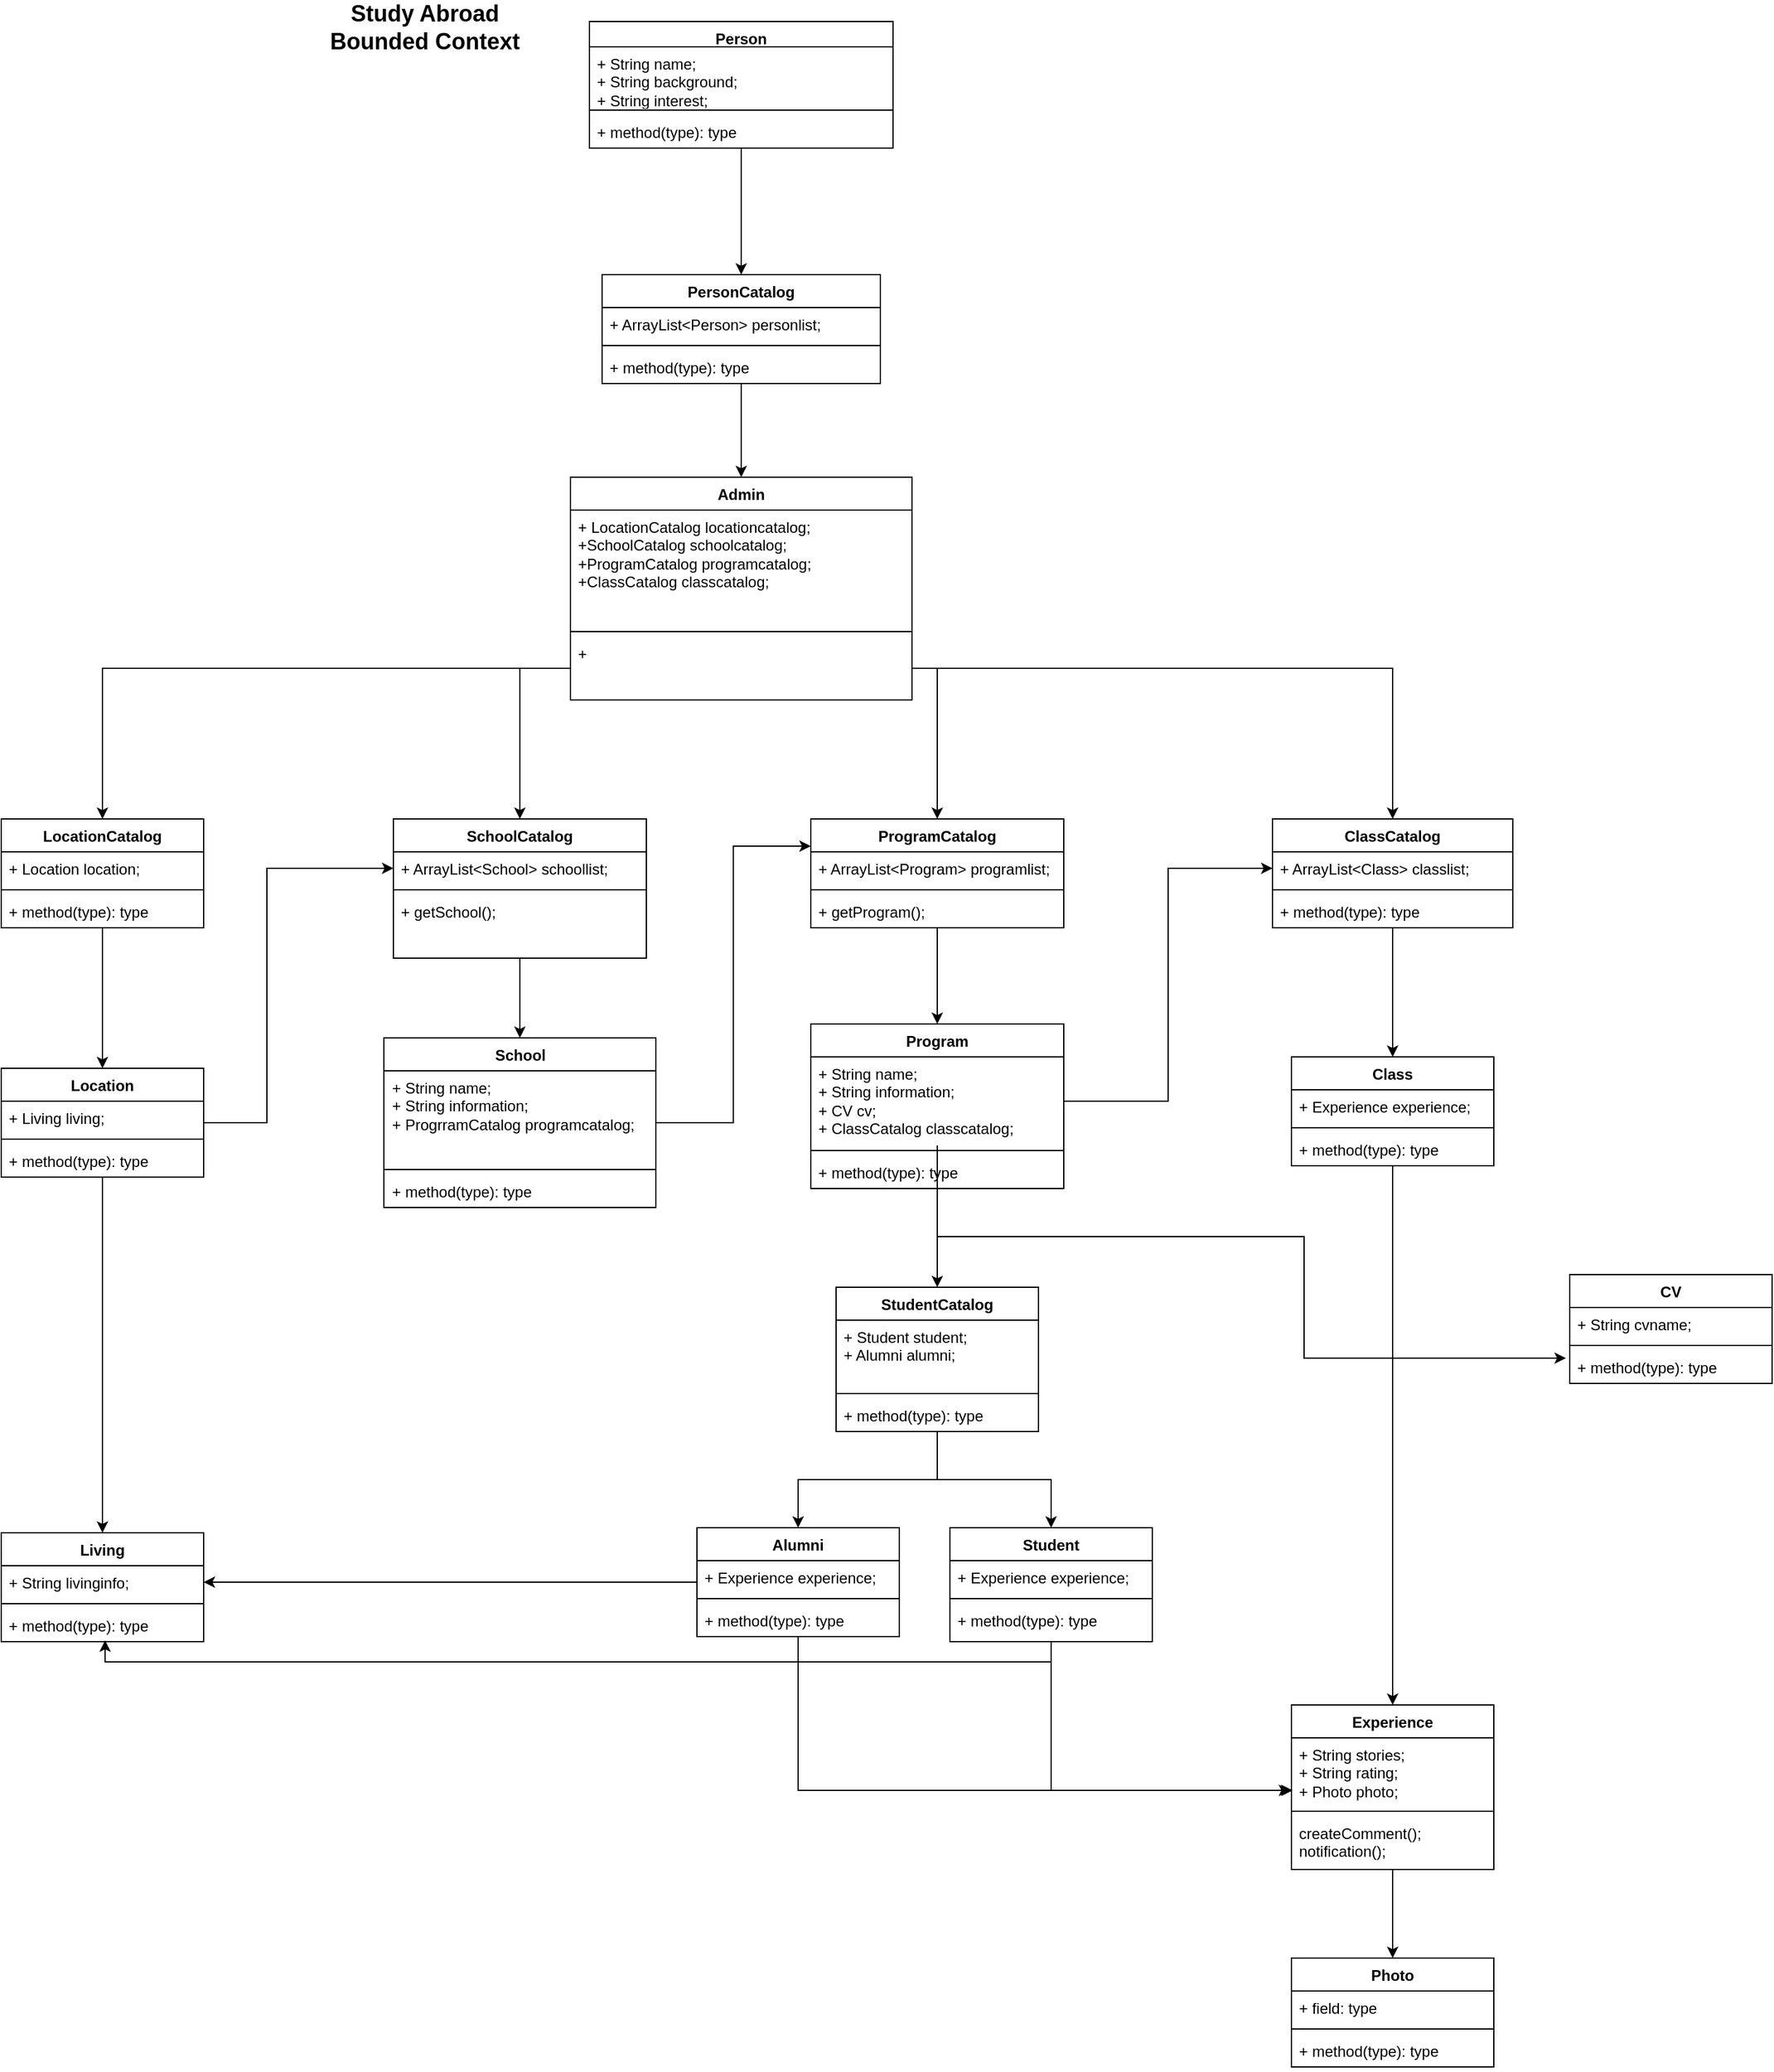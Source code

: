 <mxfile version="21.0.6" type="device"><diagram name="Page-1" id="83roHDe0vYvb0yRptAAX"><mxGraphModel dx="1876" dy="1761" grid="1" gridSize="10" guides="1" tooltips="1" connect="1" arrows="1" fold="1" page="1" pageScale="1" pageWidth="850" pageHeight="1100" math="0" shadow="0"><root><mxCell id="0"/><mxCell id="1" parent="0"/><mxCell id="-6rgqFQ7MsKB8H0p2fzd-1" value="&lt;b&gt;&lt;font style=&quot;font-size: 18px;&quot;&gt;Study Abroad Bounded Context&lt;/font&gt;&lt;/b&gt;" style="text;html=1;strokeColor=none;fillColor=none;align=center;verticalAlign=middle;whiteSpace=wrap;rounded=0;" vertex="1" parent="1"><mxGeometry x="60" y="-160" width="190" height="30" as="geometry"/></mxCell><mxCell id="-6rgqFQ7MsKB8H0p2fzd-38" style="edgeStyle=orthogonalEdgeStyle;rounded=0;orthogonalLoop=1;jettySize=auto;html=1;entryX=0.5;entryY=0;entryDx=0;entryDy=0;" edge="1" parent="1" source="-6rgqFQ7MsKB8H0p2fzd-5" target="-6rgqFQ7MsKB8H0p2fzd-18"><mxGeometry relative="1" as="geometry"/></mxCell><mxCell id="-6rgqFQ7MsKB8H0p2fzd-40" style="edgeStyle=orthogonalEdgeStyle;rounded=0;orthogonalLoop=1;jettySize=auto;html=1;" edge="1" parent="1" source="-6rgqFQ7MsKB8H0p2fzd-5" target="-6rgqFQ7MsKB8H0p2fzd-30"><mxGeometry relative="1" as="geometry"/></mxCell><mxCell id="-6rgqFQ7MsKB8H0p2fzd-55" style="edgeStyle=orthogonalEdgeStyle;rounded=0;orthogonalLoop=1;jettySize=auto;html=1;" edge="1" parent="1" source="-6rgqFQ7MsKB8H0p2fzd-5" target="-6rgqFQ7MsKB8H0p2fzd-47"><mxGeometry relative="1" as="geometry"/></mxCell><mxCell id="-6rgqFQ7MsKB8H0p2fzd-2" value="Admin" style="swimlane;fontStyle=1;align=center;verticalAlign=top;childLayout=stackLayout;horizontal=1;startSize=26;horizontalStack=0;resizeParent=1;resizeParentMax=0;resizeLast=0;collapsible=1;marginBottom=0;whiteSpace=wrap;html=1;" vertex="1" parent="1"><mxGeometry x="270" y="210" width="270" height="176" as="geometry"/></mxCell><mxCell id="-6rgqFQ7MsKB8H0p2fzd-3" value="+ LocationCatalog locationcatalog;&lt;br&gt;+SchoolCatalog schoolcatalog;&lt;br&gt;+ProgramCatalog programcatalog;&lt;br&gt;+ClassCatalog classcatalog;" style="text;strokeColor=none;fillColor=none;align=left;verticalAlign=top;spacingLeft=4;spacingRight=4;overflow=hidden;rotatable=0;points=[[0,0.5],[1,0.5]];portConstraint=eastwest;whiteSpace=wrap;html=1;" vertex="1" parent="-6rgqFQ7MsKB8H0p2fzd-2"><mxGeometry y="26" width="270" height="92" as="geometry"/></mxCell><mxCell id="-6rgqFQ7MsKB8H0p2fzd-4" value="" style="line;strokeWidth=1;fillColor=none;align=left;verticalAlign=middle;spacingTop=-1;spacingLeft=3;spacingRight=3;rotatable=0;labelPosition=right;points=[];portConstraint=eastwest;strokeColor=inherit;" vertex="1" parent="-6rgqFQ7MsKB8H0p2fzd-2"><mxGeometry y="118" width="270" height="8" as="geometry"/></mxCell><mxCell id="-6rgqFQ7MsKB8H0p2fzd-5" value="+&amp;nbsp;" style="text;strokeColor=none;fillColor=none;align=left;verticalAlign=top;spacingLeft=4;spacingRight=4;overflow=hidden;rotatable=0;points=[[0,0.5],[1,0.5]];portConstraint=eastwest;whiteSpace=wrap;html=1;" vertex="1" parent="-6rgqFQ7MsKB8H0p2fzd-2"><mxGeometry y="126" width="270" height="50" as="geometry"/></mxCell><mxCell id="-6rgqFQ7MsKB8H0p2fzd-116" style="edgeStyle=orthogonalEdgeStyle;rounded=0;orthogonalLoop=1;jettySize=auto;html=1;entryX=0.5;entryY=0;entryDx=0;entryDy=0;" edge="1" parent="1" source="-6rgqFQ7MsKB8H0p2fzd-6" target="-6rgqFQ7MsKB8H0p2fzd-2"><mxGeometry relative="1" as="geometry"/></mxCell><mxCell id="-6rgqFQ7MsKB8H0p2fzd-6" value="PersonCatalog" style="swimlane;fontStyle=1;align=center;verticalAlign=top;childLayout=stackLayout;horizontal=1;startSize=26;horizontalStack=0;resizeParent=1;resizeParentMax=0;resizeLast=0;collapsible=1;marginBottom=0;whiteSpace=wrap;html=1;" vertex="1" parent="1"><mxGeometry x="295" y="50" width="220" height="86" as="geometry"/></mxCell><mxCell id="-6rgqFQ7MsKB8H0p2fzd-7" value="+ ArrayList&amp;lt;Person&amp;gt; personlist;" style="text;strokeColor=none;fillColor=none;align=left;verticalAlign=top;spacingLeft=4;spacingRight=4;overflow=hidden;rotatable=0;points=[[0,0.5],[1,0.5]];portConstraint=eastwest;whiteSpace=wrap;html=1;" vertex="1" parent="-6rgqFQ7MsKB8H0p2fzd-6"><mxGeometry y="26" width="220" height="26" as="geometry"/></mxCell><mxCell id="-6rgqFQ7MsKB8H0p2fzd-8" value="" style="line;strokeWidth=1;fillColor=none;align=left;verticalAlign=middle;spacingTop=-1;spacingLeft=3;spacingRight=3;rotatable=0;labelPosition=right;points=[];portConstraint=eastwest;strokeColor=inherit;" vertex="1" parent="-6rgqFQ7MsKB8H0p2fzd-6"><mxGeometry y="52" width="220" height="8" as="geometry"/></mxCell><mxCell id="-6rgqFQ7MsKB8H0p2fzd-9" value="+ method(type): type" style="text;strokeColor=none;fillColor=none;align=left;verticalAlign=top;spacingLeft=4;spacingRight=4;overflow=hidden;rotatable=0;points=[[0,0.5],[1,0.5]];portConstraint=eastwest;whiteSpace=wrap;html=1;" vertex="1" parent="-6rgqFQ7MsKB8H0p2fzd-6"><mxGeometry y="60" width="220" height="26" as="geometry"/></mxCell><mxCell id="-6rgqFQ7MsKB8H0p2fzd-82" style="edgeStyle=orthogonalEdgeStyle;rounded=0;orthogonalLoop=1;jettySize=auto;html=1;entryX=-0.006;entryY=0.769;entryDx=0;entryDy=0;entryPerimeter=0;" edge="1" parent="1" source="-6rgqFQ7MsKB8H0p2fzd-10" target="-6rgqFQ7MsKB8H0p2fzd-77"><mxGeometry relative="1" as="geometry"/></mxCell><mxCell id="-6rgqFQ7MsKB8H0p2fzd-124" style="edgeStyle=orthogonalEdgeStyle;rounded=0;orthogonalLoop=1;jettySize=auto;html=1;entryX=1;entryY=0.5;entryDx=0;entryDy=0;" edge="1" parent="1" source="-6rgqFQ7MsKB8H0p2fzd-10" target="-6rgqFQ7MsKB8H0p2fzd-104"><mxGeometry relative="1" as="geometry"/></mxCell><mxCell id="-6rgqFQ7MsKB8H0p2fzd-10" value="Alumni" style="swimlane;fontStyle=1;align=center;verticalAlign=top;childLayout=stackLayout;horizontal=1;startSize=26;horizontalStack=0;resizeParent=1;resizeParentMax=0;resizeLast=0;collapsible=1;marginBottom=0;whiteSpace=wrap;html=1;" vertex="1" parent="1"><mxGeometry x="370" y="1040" width="160" height="86" as="geometry"/></mxCell><mxCell id="-6rgqFQ7MsKB8H0p2fzd-11" value="+ Experience experience;" style="text;strokeColor=none;fillColor=none;align=left;verticalAlign=top;spacingLeft=4;spacingRight=4;overflow=hidden;rotatable=0;points=[[0,0.5],[1,0.5]];portConstraint=eastwest;whiteSpace=wrap;html=1;" vertex="1" parent="-6rgqFQ7MsKB8H0p2fzd-10"><mxGeometry y="26" width="160" height="26" as="geometry"/></mxCell><mxCell id="-6rgqFQ7MsKB8H0p2fzd-12" value="" style="line;strokeWidth=1;fillColor=none;align=left;verticalAlign=middle;spacingTop=-1;spacingLeft=3;spacingRight=3;rotatable=0;labelPosition=right;points=[];portConstraint=eastwest;strokeColor=inherit;" vertex="1" parent="-6rgqFQ7MsKB8H0p2fzd-10"><mxGeometry y="52" width="160" height="8" as="geometry"/></mxCell><mxCell id="-6rgqFQ7MsKB8H0p2fzd-13" value="+ method(type): type" style="text;strokeColor=none;fillColor=none;align=left;verticalAlign=top;spacingLeft=4;spacingRight=4;overflow=hidden;rotatable=0;points=[[0,0.5],[1,0.5]];portConstraint=eastwest;whiteSpace=wrap;html=1;" vertex="1" parent="-6rgqFQ7MsKB8H0p2fzd-10"><mxGeometry y="60" width="160" height="26" as="geometry"/></mxCell><mxCell id="-6rgqFQ7MsKB8H0p2fzd-81" style="edgeStyle=orthogonalEdgeStyle;rounded=0;orthogonalLoop=1;jettySize=auto;html=1;entryX=0.006;entryY=0.769;entryDx=0;entryDy=0;entryPerimeter=0;" edge="1" parent="1" source="-6rgqFQ7MsKB8H0p2fzd-14" target="-6rgqFQ7MsKB8H0p2fzd-77"><mxGeometry relative="1" as="geometry"/></mxCell><mxCell id="-6rgqFQ7MsKB8H0p2fzd-109" style="edgeStyle=orthogonalEdgeStyle;rounded=0;orthogonalLoop=1;jettySize=auto;html=1;entryX=0.513;entryY=0.962;entryDx=0;entryDy=0;entryPerimeter=0;" edge="1" parent="1" source="-6rgqFQ7MsKB8H0p2fzd-14" target="-6rgqFQ7MsKB8H0p2fzd-106"><mxGeometry relative="1" as="geometry"><Array as="points"><mxPoint x="650" y="1146"/><mxPoint x="-98" y="1146"/></Array></mxGeometry></mxCell><mxCell id="-6rgqFQ7MsKB8H0p2fzd-14" value="Student" style="swimlane;fontStyle=1;align=center;verticalAlign=top;childLayout=stackLayout;horizontal=1;startSize=26;horizontalStack=0;resizeParent=1;resizeParentMax=0;resizeLast=0;collapsible=1;marginBottom=0;whiteSpace=wrap;html=1;" vertex="1" parent="1"><mxGeometry x="570" y="1040" width="160" height="90" as="geometry"/></mxCell><mxCell id="-6rgqFQ7MsKB8H0p2fzd-15" value="+ Experience experience;" style="text;strokeColor=none;fillColor=none;align=left;verticalAlign=top;spacingLeft=4;spacingRight=4;overflow=hidden;rotatable=0;points=[[0,0.5],[1,0.5]];portConstraint=eastwest;whiteSpace=wrap;html=1;" vertex="1" parent="-6rgqFQ7MsKB8H0p2fzd-14"><mxGeometry y="26" width="160" height="26" as="geometry"/></mxCell><mxCell id="-6rgqFQ7MsKB8H0p2fzd-16" value="" style="line;strokeWidth=1;fillColor=none;align=left;verticalAlign=middle;spacingTop=-1;spacingLeft=3;spacingRight=3;rotatable=0;labelPosition=right;points=[];portConstraint=eastwest;strokeColor=inherit;" vertex="1" parent="-6rgqFQ7MsKB8H0p2fzd-14"><mxGeometry y="52" width="160" height="8" as="geometry"/></mxCell><mxCell id="-6rgqFQ7MsKB8H0p2fzd-17" value="+ method(type): type" style="text;strokeColor=none;fillColor=none;align=left;verticalAlign=top;spacingLeft=4;spacingRight=4;overflow=hidden;rotatable=0;points=[[0,0.5],[1,0.5]];portConstraint=eastwest;whiteSpace=wrap;html=1;" vertex="1" parent="-6rgqFQ7MsKB8H0p2fzd-14"><mxGeometry y="60" width="160" height="30" as="geometry"/></mxCell><mxCell id="-6rgqFQ7MsKB8H0p2fzd-39" style="edgeStyle=orthogonalEdgeStyle;rounded=0;orthogonalLoop=1;jettySize=auto;html=1;entryX=0.5;entryY=0;entryDx=0;entryDy=0;" edge="1" parent="1" source="-6rgqFQ7MsKB8H0p2fzd-18" target="-6rgqFQ7MsKB8H0p2fzd-22"><mxGeometry relative="1" as="geometry"/></mxCell><mxCell id="-6rgqFQ7MsKB8H0p2fzd-18" value="SchoolCatalog" style="swimlane;fontStyle=1;align=center;verticalAlign=top;childLayout=stackLayout;horizontal=1;startSize=26;horizontalStack=0;resizeParent=1;resizeParentMax=0;resizeLast=0;collapsible=1;marginBottom=0;whiteSpace=wrap;html=1;" vertex="1" parent="1"><mxGeometry x="130" y="480" width="200" height="110" as="geometry"/></mxCell><mxCell id="-6rgqFQ7MsKB8H0p2fzd-19" value="+ ArrayList&amp;lt;School&amp;gt; schoollist;" style="text;strokeColor=none;fillColor=none;align=left;verticalAlign=top;spacingLeft=4;spacingRight=4;overflow=hidden;rotatable=0;points=[[0,0.5],[1,0.5]];portConstraint=eastwest;whiteSpace=wrap;html=1;" vertex="1" parent="-6rgqFQ7MsKB8H0p2fzd-18"><mxGeometry y="26" width="200" height="26" as="geometry"/></mxCell><mxCell id="-6rgqFQ7MsKB8H0p2fzd-20" value="" style="line;strokeWidth=1;fillColor=none;align=left;verticalAlign=middle;spacingTop=-1;spacingLeft=3;spacingRight=3;rotatable=0;labelPosition=right;points=[];portConstraint=eastwest;strokeColor=inherit;" vertex="1" parent="-6rgqFQ7MsKB8H0p2fzd-18"><mxGeometry y="52" width="200" height="8" as="geometry"/></mxCell><mxCell id="-6rgqFQ7MsKB8H0p2fzd-21" value="+ getSchool();" style="text;strokeColor=none;fillColor=none;align=left;verticalAlign=top;spacingLeft=4;spacingRight=4;overflow=hidden;rotatable=0;points=[[0,0.5],[1,0.5]];portConstraint=eastwest;whiteSpace=wrap;html=1;" vertex="1" parent="-6rgqFQ7MsKB8H0p2fzd-18"><mxGeometry y="60" width="200" height="50" as="geometry"/></mxCell><mxCell id="-6rgqFQ7MsKB8H0p2fzd-41" style="edgeStyle=orthogonalEdgeStyle;rounded=0;orthogonalLoop=1;jettySize=auto;html=1;entryX=0;entryY=0.25;entryDx=0;entryDy=0;" edge="1" parent="1" source="-6rgqFQ7MsKB8H0p2fzd-22" target="-6rgqFQ7MsKB8H0p2fzd-30"><mxGeometry relative="1" as="geometry"/></mxCell><mxCell id="-6rgqFQ7MsKB8H0p2fzd-22" value="School" style="swimlane;fontStyle=1;align=center;verticalAlign=top;childLayout=stackLayout;horizontal=1;startSize=26;horizontalStack=0;resizeParent=1;resizeParentMax=0;resizeLast=0;collapsible=1;marginBottom=0;whiteSpace=wrap;html=1;" vertex="1" parent="1"><mxGeometry x="122.5" y="653" width="215" height="134" as="geometry"/></mxCell><mxCell id="-6rgqFQ7MsKB8H0p2fzd-23" value="+ String name;&lt;br&gt;+ String information;&lt;br&gt;+ ProgrramCatalog programcatalog;" style="text;strokeColor=none;fillColor=none;align=left;verticalAlign=top;spacingLeft=4;spacingRight=4;overflow=hidden;rotatable=0;points=[[0,0.5],[1,0.5]];portConstraint=eastwest;whiteSpace=wrap;html=1;" vertex="1" parent="-6rgqFQ7MsKB8H0p2fzd-22"><mxGeometry y="26" width="215" height="74" as="geometry"/></mxCell><mxCell id="-6rgqFQ7MsKB8H0p2fzd-24" value="" style="line;strokeWidth=1;fillColor=none;align=left;verticalAlign=middle;spacingTop=-1;spacingLeft=3;spacingRight=3;rotatable=0;labelPosition=right;points=[];portConstraint=eastwest;strokeColor=inherit;" vertex="1" parent="-6rgqFQ7MsKB8H0p2fzd-22"><mxGeometry y="100" width="215" height="8" as="geometry"/></mxCell><mxCell id="-6rgqFQ7MsKB8H0p2fzd-25" value="+ method(type): type" style="text;strokeColor=none;fillColor=none;align=left;verticalAlign=top;spacingLeft=4;spacingRight=4;overflow=hidden;rotatable=0;points=[[0,0.5],[1,0.5]];portConstraint=eastwest;whiteSpace=wrap;html=1;" vertex="1" parent="-6rgqFQ7MsKB8H0p2fzd-22"><mxGeometry y="108" width="215" height="26" as="geometry"/></mxCell><mxCell id="-6rgqFQ7MsKB8H0p2fzd-42" style="edgeStyle=orthogonalEdgeStyle;rounded=0;orthogonalLoop=1;jettySize=auto;html=1;entryX=0.5;entryY=0;entryDx=0;entryDy=0;" edge="1" parent="1" source="-6rgqFQ7MsKB8H0p2fzd-30" target="-6rgqFQ7MsKB8H0p2fzd-34"><mxGeometry relative="1" as="geometry"/></mxCell><mxCell id="-6rgqFQ7MsKB8H0p2fzd-30" value="ProgramCatalog" style="swimlane;fontStyle=1;align=center;verticalAlign=top;childLayout=stackLayout;horizontal=1;startSize=26;horizontalStack=0;resizeParent=1;resizeParentMax=0;resizeLast=0;collapsible=1;marginBottom=0;whiteSpace=wrap;html=1;" vertex="1" parent="1"><mxGeometry x="460" y="480" width="200" height="86" as="geometry"/></mxCell><mxCell id="-6rgqFQ7MsKB8H0p2fzd-31" value="+ ArrayList&amp;lt;Program&amp;gt; programlist;" style="text;strokeColor=none;fillColor=none;align=left;verticalAlign=top;spacingLeft=4;spacingRight=4;overflow=hidden;rotatable=0;points=[[0,0.5],[1,0.5]];portConstraint=eastwest;whiteSpace=wrap;html=1;" vertex="1" parent="-6rgqFQ7MsKB8H0p2fzd-30"><mxGeometry y="26" width="200" height="26" as="geometry"/></mxCell><mxCell id="-6rgqFQ7MsKB8H0p2fzd-32" value="" style="line;strokeWidth=1;fillColor=none;align=left;verticalAlign=middle;spacingTop=-1;spacingLeft=3;spacingRight=3;rotatable=0;labelPosition=right;points=[];portConstraint=eastwest;strokeColor=inherit;" vertex="1" parent="-6rgqFQ7MsKB8H0p2fzd-30"><mxGeometry y="52" width="200" height="8" as="geometry"/></mxCell><mxCell id="-6rgqFQ7MsKB8H0p2fzd-33" value="+ getProgram();" style="text;strokeColor=none;fillColor=none;align=left;verticalAlign=top;spacingLeft=4;spacingRight=4;overflow=hidden;rotatable=0;points=[[0,0.5],[1,0.5]];portConstraint=eastwest;whiteSpace=wrap;html=1;" vertex="1" parent="-6rgqFQ7MsKB8H0p2fzd-30"><mxGeometry y="60" width="200" height="26" as="geometry"/></mxCell><mxCell id="-6rgqFQ7MsKB8H0p2fzd-59" style="edgeStyle=orthogonalEdgeStyle;rounded=0;orthogonalLoop=1;jettySize=auto;html=1;entryX=0.5;entryY=0;entryDx=0;entryDy=0;" edge="1" parent="1" source="-6rgqFQ7MsKB8H0p2fzd-34" target="-6rgqFQ7MsKB8H0p2fzd-43"><mxGeometry relative="1" as="geometry"/></mxCell><mxCell id="-6rgqFQ7MsKB8H0p2fzd-34" value="Program" style="swimlane;fontStyle=1;align=center;verticalAlign=top;childLayout=stackLayout;horizontal=1;startSize=26;horizontalStack=0;resizeParent=1;resizeParentMax=0;resizeLast=0;collapsible=1;marginBottom=0;whiteSpace=wrap;html=1;" vertex="1" parent="1"><mxGeometry x="460" y="642" width="200" height="130" as="geometry"/></mxCell><mxCell id="-6rgqFQ7MsKB8H0p2fzd-35" value="+ String name;&lt;br&gt;+ String information;&lt;br&gt;+ CV cv;&lt;br&gt;+ ClassCatalog classcatalog;" style="text;strokeColor=none;fillColor=none;align=left;verticalAlign=top;spacingLeft=4;spacingRight=4;overflow=hidden;rotatable=0;points=[[0,0.5],[1,0.5]];portConstraint=eastwest;whiteSpace=wrap;html=1;" vertex="1" parent="-6rgqFQ7MsKB8H0p2fzd-34"><mxGeometry y="26" width="200" height="70" as="geometry"/></mxCell><mxCell id="-6rgqFQ7MsKB8H0p2fzd-36" value="" style="line;strokeWidth=1;fillColor=none;align=left;verticalAlign=middle;spacingTop=-1;spacingLeft=3;spacingRight=3;rotatable=0;labelPosition=right;points=[];portConstraint=eastwest;strokeColor=inherit;" vertex="1" parent="-6rgqFQ7MsKB8H0p2fzd-34"><mxGeometry y="96" width="200" height="8" as="geometry"/></mxCell><mxCell id="-6rgqFQ7MsKB8H0p2fzd-37" value="+ method(type): type" style="text;strokeColor=none;fillColor=none;align=left;verticalAlign=top;spacingLeft=4;spacingRight=4;overflow=hidden;rotatable=0;points=[[0,0.5],[1,0.5]];portConstraint=eastwest;whiteSpace=wrap;html=1;" vertex="1" parent="-6rgqFQ7MsKB8H0p2fzd-34"><mxGeometry y="104" width="200" height="26" as="geometry"/></mxCell><mxCell id="-6rgqFQ7MsKB8H0p2fzd-60" style="edgeStyle=orthogonalEdgeStyle;rounded=0;orthogonalLoop=1;jettySize=auto;html=1;" edge="1" parent="1" source="-6rgqFQ7MsKB8H0p2fzd-43" target="-6rgqFQ7MsKB8H0p2fzd-14"><mxGeometry relative="1" as="geometry"/></mxCell><mxCell id="-6rgqFQ7MsKB8H0p2fzd-61" style="edgeStyle=orthogonalEdgeStyle;rounded=0;orthogonalLoop=1;jettySize=auto;html=1;entryX=0.5;entryY=0;entryDx=0;entryDy=0;" edge="1" parent="1" source="-6rgqFQ7MsKB8H0p2fzd-43" target="-6rgqFQ7MsKB8H0p2fzd-10"><mxGeometry relative="1" as="geometry"/></mxCell><mxCell id="-6rgqFQ7MsKB8H0p2fzd-43" value="StudentCatalog" style="swimlane;fontStyle=1;align=center;verticalAlign=top;childLayout=stackLayout;horizontal=1;startSize=26;horizontalStack=0;resizeParent=1;resizeParentMax=0;resizeLast=0;collapsible=1;marginBottom=0;whiteSpace=wrap;html=1;" vertex="1" parent="1"><mxGeometry x="480" y="850" width="160" height="114" as="geometry"/></mxCell><mxCell id="-6rgqFQ7MsKB8H0p2fzd-44" value="+ Student student;&lt;br&gt;+ Alumni alumni;" style="text;strokeColor=none;fillColor=none;align=left;verticalAlign=top;spacingLeft=4;spacingRight=4;overflow=hidden;rotatable=0;points=[[0,0.5],[1,0.5]];portConstraint=eastwest;whiteSpace=wrap;html=1;" vertex="1" parent="-6rgqFQ7MsKB8H0p2fzd-43"><mxGeometry y="26" width="160" height="54" as="geometry"/></mxCell><mxCell id="-6rgqFQ7MsKB8H0p2fzd-45" value="" style="line;strokeWidth=1;fillColor=none;align=left;verticalAlign=middle;spacingTop=-1;spacingLeft=3;spacingRight=3;rotatable=0;labelPosition=right;points=[];portConstraint=eastwest;strokeColor=inherit;" vertex="1" parent="-6rgqFQ7MsKB8H0p2fzd-43"><mxGeometry y="80" width="160" height="8" as="geometry"/></mxCell><mxCell id="-6rgqFQ7MsKB8H0p2fzd-46" value="+ method(type): type" style="text;strokeColor=none;fillColor=none;align=left;verticalAlign=top;spacingLeft=4;spacingRight=4;overflow=hidden;rotatable=0;points=[[0,0.5],[1,0.5]];portConstraint=eastwest;whiteSpace=wrap;html=1;" vertex="1" parent="-6rgqFQ7MsKB8H0p2fzd-43"><mxGeometry y="88" width="160" height="26" as="geometry"/></mxCell><mxCell id="-6rgqFQ7MsKB8H0p2fzd-56" style="edgeStyle=orthogonalEdgeStyle;rounded=0;orthogonalLoop=1;jettySize=auto;html=1;entryX=0.5;entryY=0;entryDx=0;entryDy=0;" edge="1" parent="1" source="-6rgqFQ7MsKB8H0p2fzd-47" target="-6rgqFQ7MsKB8H0p2fzd-51"><mxGeometry relative="1" as="geometry"/></mxCell><mxCell id="-6rgqFQ7MsKB8H0p2fzd-47" value="ClassCatalog" style="swimlane;fontStyle=1;align=center;verticalAlign=top;childLayout=stackLayout;horizontal=1;startSize=26;horizontalStack=0;resizeParent=1;resizeParentMax=0;resizeLast=0;collapsible=1;marginBottom=0;whiteSpace=wrap;html=1;" vertex="1" parent="1"><mxGeometry x="825" y="480" width="190" height="86" as="geometry"/></mxCell><mxCell id="-6rgqFQ7MsKB8H0p2fzd-48" value="+ ArrayList&amp;lt;Class&amp;gt; classlist;&amp;nbsp;" style="text;strokeColor=none;fillColor=none;align=left;verticalAlign=top;spacingLeft=4;spacingRight=4;overflow=hidden;rotatable=0;points=[[0,0.5],[1,0.5]];portConstraint=eastwest;whiteSpace=wrap;html=1;" vertex="1" parent="-6rgqFQ7MsKB8H0p2fzd-47"><mxGeometry y="26" width="190" height="26" as="geometry"/></mxCell><mxCell id="-6rgqFQ7MsKB8H0p2fzd-49" value="" style="line;strokeWidth=1;fillColor=none;align=left;verticalAlign=middle;spacingTop=-1;spacingLeft=3;spacingRight=3;rotatable=0;labelPosition=right;points=[];portConstraint=eastwest;strokeColor=inherit;" vertex="1" parent="-6rgqFQ7MsKB8H0p2fzd-47"><mxGeometry y="52" width="190" height="8" as="geometry"/></mxCell><mxCell id="-6rgqFQ7MsKB8H0p2fzd-50" value="+ method(type): type" style="text;strokeColor=none;fillColor=none;align=left;verticalAlign=top;spacingLeft=4;spacingRight=4;overflow=hidden;rotatable=0;points=[[0,0.5],[1,0.5]];portConstraint=eastwest;whiteSpace=wrap;html=1;" vertex="1" parent="-6rgqFQ7MsKB8H0p2fzd-47"><mxGeometry y="60" width="190" height="26" as="geometry"/></mxCell><mxCell id="-6rgqFQ7MsKB8H0p2fzd-80" style="edgeStyle=orthogonalEdgeStyle;rounded=0;orthogonalLoop=1;jettySize=auto;html=1;entryX=0.5;entryY=0;entryDx=0;entryDy=0;" edge="1" parent="1" source="-6rgqFQ7MsKB8H0p2fzd-51" target="-6rgqFQ7MsKB8H0p2fzd-76"><mxGeometry relative="1" as="geometry"/></mxCell><mxCell id="-6rgqFQ7MsKB8H0p2fzd-51" value="Class" style="swimlane;fontStyle=1;align=center;verticalAlign=top;childLayout=stackLayout;horizontal=1;startSize=26;horizontalStack=0;resizeParent=1;resizeParentMax=0;resizeLast=0;collapsible=1;marginBottom=0;whiteSpace=wrap;html=1;" vertex="1" parent="1"><mxGeometry x="840" y="668" width="160" height="86" as="geometry"/></mxCell><mxCell id="-6rgqFQ7MsKB8H0p2fzd-52" value="+ Experience experience;" style="text;strokeColor=none;fillColor=none;align=left;verticalAlign=top;spacingLeft=4;spacingRight=4;overflow=hidden;rotatable=0;points=[[0,0.5],[1,0.5]];portConstraint=eastwest;whiteSpace=wrap;html=1;" vertex="1" parent="-6rgqFQ7MsKB8H0p2fzd-51"><mxGeometry y="26" width="160" height="26" as="geometry"/></mxCell><mxCell id="-6rgqFQ7MsKB8H0p2fzd-53" value="" style="line;strokeWidth=1;fillColor=none;align=left;verticalAlign=middle;spacingTop=-1;spacingLeft=3;spacingRight=3;rotatable=0;labelPosition=right;points=[];portConstraint=eastwest;strokeColor=inherit;" vertex="1" parent="-6rgqFQ7MsKB8H0p2fzd-51"><mxGeometry y="52" width="160" height="8" as="geometry"/></mxCell><mxCell id="-6rgqFQ7MsKB8H0p2fzd-54" value="+ method(type): type" style="text;strokeColor=none;fillColor=none;align=left;verticalAlign=top;spacingLeft=4;spacingRight=4;overflow=hidden;rotatable=0;points=[[0,0.5],[1,0.5]];portConstraint=eastwest;whiteSpace=wrap;html=1;" vertex="1" parent="-6rgqFQ7MsKB8H0p2fzd-51"><mxGeometry y="60" width="160" height="26" as="geometry"/></mxCell><mxCell id="-6rgqFQ7MsKB8H0p2fzd-58" style="edgeStyle=orthogonalEdgeStyle;rounded=0;orthogonalLoop=1;jettySize=auto;html=1;entryX=0;entryY=0.5;entryDx=0;entryDy=0;" edge="1" parent="1" source="-6rgqFQ7MsKB8H0p2fzd-35" target="-6rgqFQ7MsKB8H0p2fzd-48"><mxGeometry relative="1" as="geometry"/></mxCell><mxCell id="-6rgqFQ7MsKB8H0p2fzd-75" style="edgeStyle=orthogonalEdgeStyle;rounded=0;orthogonalLoop=1;jettySize=auto;html=1;" edge="1" parent="1" source="-6rgqFQ7MsKB8H0p2fzd-70" target="-6rgqFQ7MsKB8H0p2fzd-6"><mxGeometry relative="1" as="geometry"/></mxCell><mxCell id="-6rgqFQ7MsKB8H0p2fzd-70" value="Person" style="swimlane;fontStyle=1;align=center;verticalAlign=top;childLayout=stackLayout;horizontal=1;startSize=20;horizontalStack=0;resizeParent=1;resizeParentMax=0;resizeLast=0;collapsible=1;marginBottom=0;whiteSpace=wrap;html=1;" vertex="1" parent="1"><mxGeometry x="285" y="-150" width="240" height="100" as="geometry"/></mxCell><mxCell id="-6rgqFQ7MsKB8H0p2fzd-71" value="+ String name;&lt;br&gt;+ String background;&lt;br&gt;+ String interest;" style="text;strokeColor=none;fillColor=none;align=left;verticalAlign=top;spacingLeft=4;spacingRight=4;overflow=hidden;rotatable=0;points=[[0,0.5],[1,0.5]];portConstraint=eastwest;whiteSpace=wrap;html=1;" vertex="1" parent="-6rgqFQ7MsKB8H0p2fzd-70"><mxGeometry y="20" width="240" height="46" as="geometry"/></mxCell><mxCell id="-6rgqFQ7MsKB8H0p2fzd-72" value="" style="line;strokeWidth=1;fillColor=none;align=left;verticalAlign=middle;spacingTop=-1;spacingLeft=3;spacingRight=3;rotatable=0;labelPosition=right;points=[];portConstraint=eastwest;strokeColor=inherit;" vertex="1" parent="-6rgqFQ7MsKB8H0p2fzd-70"><mxGeometry y="66" width="240" height="8" as="geometry"/></mxCell><mxCell id="-6rgqFQ7MsKB8H0p2fzd-73" value="+ method(type): type" style="text;strokeColor=none;fillColor=none;align=left;verticalAlign=top;spacingLeft=4;spacingRight=4;overflow=hidden;rotatable=0;points=[[0,0.5],[1,0.5]];portConstraint=eastwest;whiteSpace=wrap;html=1;" vertex="1" parent="-6rgqFQ7MsKB8H0p2fzd-70"><mxGeometry y="74" width="240" height="26" as="geometry"/></mxCell><mxCell id="-6rgqFQ7MsKB8H0p2fzd-91" style="edgeStyle=orthogonalEdgeStyle;rounded=0;orthogonalLoop=1;jettySize=auto;html=1;entryX=0.5;entryY=0;entryDx=0;entryDy=0;" edge="1" parent="1" source="-6rgqFQ7MsKB8H0p2fzd-76" target="-6rgqFQ7MsKB8H0p2fzd-87"><mxGeometry relative="1" as="geometry"/></mxCell><mxCell id="-6rgqFQ7MsKB8H0p2fzd-76" value="Experience" style="swimlane;fontStyle=1;align=center;verticalAlign=top;childLayout=stackLayout;horizontal=1;startSize=26;horizontalStack=0;resizeParent=1;resizeParentMax=0;resizeLast=0;collapsible=1;marginBottom=0;whiteSpace=wrap;html=1;" vertex="1" parent="1"><mxGeometry x="840" y="1180" width="160" height="130" as="geometry"/></mxCell><mxCell id="-6rgqFQ7MsKB8H0p2fzd-77" value="+ String stories;&lt;br&gt;+ String rating;&amp;nbsp;&lt;br&gt;+ Photo photo;&amp;nbsp;" style="text;strokeColor=none;fillColor=none;align=left;verticalAlign=top;spacingLeft=4;spacingRight=4;overflow=hidden;rotatable=0;points=[[0,0.5],[1,0.5]];portConstraint=eastwest;whiteSpace=wrap;html=1;" vertex="1" parent="-6rgqFQ7MsKB8H0p2fzd-76"><mxGeometry y="26" width="160" height="54" as="geometry"/></mxCell><mxCell id="-6rgqFQ7MsKB8H0p2fzd-78" value="" style="line;strokeWidth=1;fillColor=none;align=left;verticalAlign=middle;spacingTop=-1;spacingLeft=3;spacingRight=3;rotatable=0;labelPosition=right;points=[];portConstraint=eastwest;strokeColor=inherit;" vertex="1" parent="-6rgqFQ7MsKB8H0p2fzd-76"><mxGeometry y="80" width="160" height="8" as="geometry"/></mxCell><mxCell id="-6rgqFQ7MsKB8H0p2fzd-79" value="createComment();&lt;br&gt;notification();" style="text;strokeColor=none;fillColor=none;align=left;verticalAlign=top;spacingLeft=4;spacingRight=4;overflow=hidden;rotatable=0;points=[[0,0.5],[1,0.5]];portConstraint=eastwest;whiteSpace=wrap;html=1;" vertex="1" parent="-6rgqFQ7MsKB8H0p2fzd-76"><mxGeometry y="88" width="160" height="42" as="geometry"/></mxCell><mxCell id="-6rgqFQ7MsKB8H0p2fzd-87" value="Photo" style="swimlane;fontStyle=1;align=center;verticalAlign=top;childLayout=stackLayout;horizontal=1;startSize=26;horizontalStack=0;resizeParent=1;resizeParentMax=0;resizeLast=0;collapsible=1;marginBottom=0;whiteSpace=wrap;html=1;" vertex="1" parent="1"><mxGeometry x="840" y="1380" width="160" height="86" as="geometry"/></mxCell><mxCell id="-6rgqFQ7MsKB8H0p2fzd-88" value="+ field: type" style="text;strokeColor=none;fillColor=none;align=left;verticalAlign=top;spacingLeft=4;spacingRight=4;overflow=hidden;rotatable=0;points=[[0,0.5],[1,0.5]];portConstraint=eastwest;whiteSpace=wrap;html=1;" vertex="1" parent="-6rgqFQ7MsKB8H0p2fzd-87"><mxGeometry y="26" width="160" height="26" as="geometry"/></mxCell><mxCell id="-6rgqFQ7MsKB8H0p2fzd-89" value="" style="line;strokeWidth=1;fillColor=none;align=left;verticalAlign=middle;spacingTop=-1;spacingLeft=3;spacingRight=3;rotatable=0;labelPosition=right;points=[];portConstraint=eastwest;strokeColor=inherit;" vertex="1" parent="-6rgqFQ7MsKB8H0p2fzd-87"><mxGeometry y="52" width="160" height="8" as="geometry"/></mxCell><mxCell id="-6rgqFQ7MsKB8H0p2fzd-90" value="+ method(type): type" style="text;strokeColor=none;fillColor=none;align=left;verticalAlign=top;spacingLeft=4;spacingRight=4;overflow=hidden;rotatable=0;points=[[0,0.5],[1,0.5]];portConstraint=eastwest;whiteSpace=wrap;html=1;" vertex="1" parent="-6rgqFQ7MsKB8H0p2fzd-87"><mxGeometry y="60" width="160" height="26" as="geometry"/></mxCell><mxCell id="-6rgqFQ7MsKB8H0p2fzd-101" style="edgeStyle=orthogonalEdgeStyle;rounded=0;orthogonalLoop=1;jettySize=auto;html=1;entryX=0.5;entryY=0;entryDx=0;entryDy=0;" edge="1" parent="1" source="-6rgqFQ7MsKB8H0p2fzd-92" target="-6rgqFQ7MsKB8H0p2fzd-96"><mxGeometry relative="1" as="geometry"/></mxCell><mxCell id="-6rgqFQ7MsKB8H0p2fzd-92" value="LocationCatalog" style="swimlane;fontStyle=1;align=center;verticalAlign=top;childLayout=stackLayout;horizontal=1;startSize=26;horizontalStack=0;resizeParent=1;resizeParentMax=0;resizeLast=0;collapsible=1;marginBottom=0;whiteSpace=wrap;html=1;" vertex="1" parent="1"><mxGeometry x="-180" y="480" width="160" height="86" as="geometry"/></mxCell><mxCell id="-6rgqFQ7MsKB8H0p2fzd-93" value="+ Location location;" style="text;strokeColor=none;fillColor=none;align=left;verticalAlign=top;spacingLeft=4;spacingRight=4;overflow=hidden;rotatable=0;points=[[0,0.5],[1,0.5]];portConstraint=eastwest;whiteSpace=wrap;html=1;" vertex="1" parent="-6rgqFQ7MsKB8H0p2fzd-92"><mxGeometry y="26" width="160" height="26" as="geometry"/></mxCell><mxCell id="-6rgqFQ7MsKB8H0p2fzd-94" value="" style="line;strokeWidth=1;fillColor=none;align=left;verticalAlign=middle;spacingTop=-1;spacingLeft=3;spacingRight=3;rotatable=0;labelPosition=right;points=[];portConstraint=eastwest;strokeColor=inherit;" vertex="1" parent="-6rgqFQ7MsKB8H0p2fzd-92"><mxGeometry y="52" width="160" height="8" as="geometry"/></mxCell><mxCell id="-6rgqFQ7MsKB8H0p2fzd-95" value="+ method(type): type" style="text;strokeColor=none;fillColor=none;align=left;verticalAlign=top;spacingLeft=4;spacingRight=4;overflow=hidden;rotatable=0;points=[[0,0.5],[1,0.5]];portConstraint=eastwest;whiteSpace=wrap;html=1;" vertex="1" parent="-6rgqFQ7MsKB8H0p2fzd-92"><mxGeometry y="60" width="160" height="26" as="geometry"/></mxCell><mxCell id="-6rgqFQ7MsKB8H0p2fzd-107" style="edgeStyle=orthogonalEdgeStyle;rounded=0;orthogonalLoop=1;jettySize=auto;html=1;entryX=0.5;entryY=0;entryDx=0;entryDy=0;" edge="1" parent="1" source="-6rgqFQ7MsKB8H0p2fzd-96" target="-6rgqFQ7MsKB8H0p2fzd-103"><mxGeometry relative="1" as="geometry"/></mxCell><mxCell id="-6rgqFQ7MsKB8H0p2fzd-122" style="edgeStyle=orthogonalEdgeStyle;rounded=0;orthogonalLoop=1;jettySize=auto;html=1;" edge="1" parent="1" source="-6rgqFQ7MsKB8H0p2fzd-96" target="-6rgqFQ7MsKB8H0p2fzd-19"><mxGeometry relative="1" as="geometry"><Array as="points"><mxPoint x="30" y="720"/><mxPoint x="30" y="519"/></Array></mxGeometry></mxCell><mxCell id="-6rgqFQ7MsKB8H0p2fzd-96" value="Location" style="swimlane;fontStyle=1;align=center;verticalAlign=top;childLayout=stackLayout;horizontal=1;startSize=26;horizontalStack=0;resizeParent=1;resizeParentMax=0;resizeLast=0;collapsible=1;marginBottom=0;whiteSpace=wrap;html=1;" vertex="1" parent="1"><mxGeometry x="-180" y="677" width="160" height="86" as="geometry"/></mxCell><mxCell id="-6rgqFQ7MsKB8H0p2fzd-97" value="+ Living living;" style="text;strokeColor=none;fillColor=none;align=left;verticalAlign=top;spacingLeft=4;spacingRight=4;overflow=hidden;rotatable=0;points=[[0,0.5],[1,0.5]];portConstraint=eastwest;whiteSpace=wrap;html=1;" vertex="1" parent="-6rgqFQ7MsKB8H0p2fzd-96"><mxGeometry y="26" width="160" height="26" as="geometry"/></mxCell><mxCell id="-6rgqFQ7MsKB8H0p2fzd-98" value="" style="line;strokeWidth=1;fillColor=none;align=left;verticalAlign=middle;spacingTop=-1;spacingLeft=3;spacingRight=3;rotatable=0;labelPosition=right;points=[];portConstraint=eastwest;strokeColor=inherit;" vertex="1" parent="-6rgqFQ7MsKB8H0p2fzd-96"><mxGeometry y="52" width="160" height="8" as="geometry"/></mxCell><mxCell id="-6rgqFQ7MsKB8H0p2fzd-99" value="+ method(type): type" style="text;strokeColor=none;fillColor=none;align=left;verticalAlign=top;spacingLeft=4;spacingRight=4;overflow=hidden;rotatable=0;points=[[0,0.5],[1,0.5]];portConstraint=eastwest;whiteSpace=wrap;html=1;" vertex="1" parent="-6rgqFQ7MsKB8H0p2fzd-96"><mxGeometry y="60" width="160" height="26" as="geometry"/></mxCell><mxCell id="-6rgqFQ7MsKB8H0p2fzd-100" style="edgeStyle=orthogonalEdgeStyle;rounded=0;orthogonalLoop=1;jettySize=auto;html=1;entryX=0.5;entryY=0;entryDx=0;entryDy=0;" edge="1" parent="1" source="-6rgqFQ7MsKB8H0p2fzd-5" target="-6rgqFQ7MsKB8H0p2fzd-92"><mxGeometry relative="1" as="geometry"/></mxCell><mxCell id="-6rgqFQ7MsKB8H0p2fzd-103" value="Living" style="swimlane;fontStyle=1;align=center;verticalAlign=top;childLayout=stackLayout;horizontal=1;startSize=26;horizontalStack=0;resizeParent=1;resizeParentMax=0;resizeLast=0;collapsible=1;marginBottom=0;whiteSpace=wrap;html=1;" vertex="1" parent="1"><mxGeometry x="-180" y="1044" width="160" height="86" as="geometry"/></mxCell><mxCell id="-6rgqFQ7MsKB8H0p2fzd-104" value="+ String livinginfo;" style="text;strokeColor=none;fillColor=none;align=left;verticalAlign=top;spacingLeft=4;spacingRight=4;overflow=hidden;rotatable=0;points=[[0,0.5],[1,0.5]];portConstraint=eastwest;whiteSpace=wrap;html=1;" vertex="1" parent="-6rgqFQ7MsKB8H0p2fzd-103"><mxGeometry y="26" width="160" height="26" as="geometry"/></mxCell><mxCell id="-6rgqFQ7MsKB8H0p2fzd-105" value="" style="line;strokeWidth=1;fillColor=none;align=left;verticalAlign=middle;spacingTop=-1;spacingLeft=3;spacingRight=3;rotatable=0;labelPosition=right;points=[];portConstraint=eastwest;strokeColor=inherit;" vertex="1" parent="-6rgqFQ7MsKB8H0p2fzd-103"><mxGeometry y="52" width="160" height="8" as="geometry"/></mxCell><mxCell id="-6rgqFQ7MsKB8H0p2fzd-106" value="+ method(type): type" style="text;strokeColor=none;fillColor=none;align=left;verticalAlign=top;spacingLeft=4;spacingRight=4;overflow=hidden;rotatable=0;points=[[0,0.5],[1,0.5]];portConstraint=eastwest;whiteSpace=wrap;html=1;" vertex="1" parent="-6rgqFQ7MsKB8H0p2fzd-103"><mxGeometry y="60" width="160" height="26" as="geometry"/></mxCell><mxCell id="-6rgqFQ7MsKB8H0p2fzd-117" value="CV" style="swimlane;fontStyle=1;align=center;verticalAlign=top;childLayout=stackLayout;horizontal=1;startSize=26;horizontalStack=0;resizeParent=1;resizeParentMax=0;resizeLast=0;collapsible=1;marginBottom=0;whiteSpace=wrap;html=1;" vertex="1" parent="1"><mxGeometry x="1060" y="840" width="160" height="86" as="geometry"/></mxCell><mxCell id="-6rgqFQ7MsKB8H0p2fzd-118" value="+ String cvname;" style="text;strokeColor=none;fillColor=none;align=left;verticalAlign=top;spacingLeft=4;spacingRight=4;overflow=hidden;rotatable=0;points=[[0,0.5],[1,0.5]];portConstraint=eastwest;whiteSpace=wrap;html=1;" vertex="1" parent="-6rgqFQ7MsKB8H0p2fzd-117"><mxGeometry y="26" width="160" height="26" as="geometry"/></mxCell><mxCell id="-6rgqFQ7MsKB8H0p2fzd-119" value="" style="line;strokeWidth=1;fillColor=none;align=left;verticalAlign=middle;spacingTop=-1;spacingLeft=3;spacingRight=3;rotatable=0;labelPosition=right;points=[];portConstraint=eastwest;strokeColor=inherit;" vertex="1" parent="-6rgqFQ7MsKB8H0p2fzd-117"><mxGeometry y="52" width="160" height="8" as="geometry"/></mxCell><mxCell id="-6rgqFQ7MsKB8H0p2fzd-120" value="+ method(type): type" style="text;strokeColor=none;fillColor=none;align=left;verticalAlign=top;spacingLeft=4;spacingRight=4;overflow=hidden;rotatable=0;points=[[0,0.5],[1,0.5]];portConstraint=eastwest;whiteSpace=wrap;html=1;" vertex="1" parent="-6rgqFQ7MsKB8H0p2fzd-117"><mxGeometry y="60" width="160" height="26" as="geometry"/></mxCell><mxCell id="-6rgqFQ7MsKB8H0p2fzd-121" style="edgeStyle=orthogonalEdgeStyle;rounded=0;orthogonalLoop=1;jettySize=auto;html=1;entryX=-0.019;entryY=0.231;entryDx=0;entryDy=0;entryPerimeter=0;" edge="1" parent="1" source="-6rgqFQ7MsKB8H0p2fzd-35" target="-6rgqFQ7MsKB8H0p2fzd-120"><mxGeometry relative="1" as="geometry"><Array as="points"><mxPoint x="560" y="810"/><mxPoint x="850" y="810"/><mxPoint x="850" y="906"/></Array></mxGeometry></mxCell></root></mxGraphModel></diagram></mxfile>